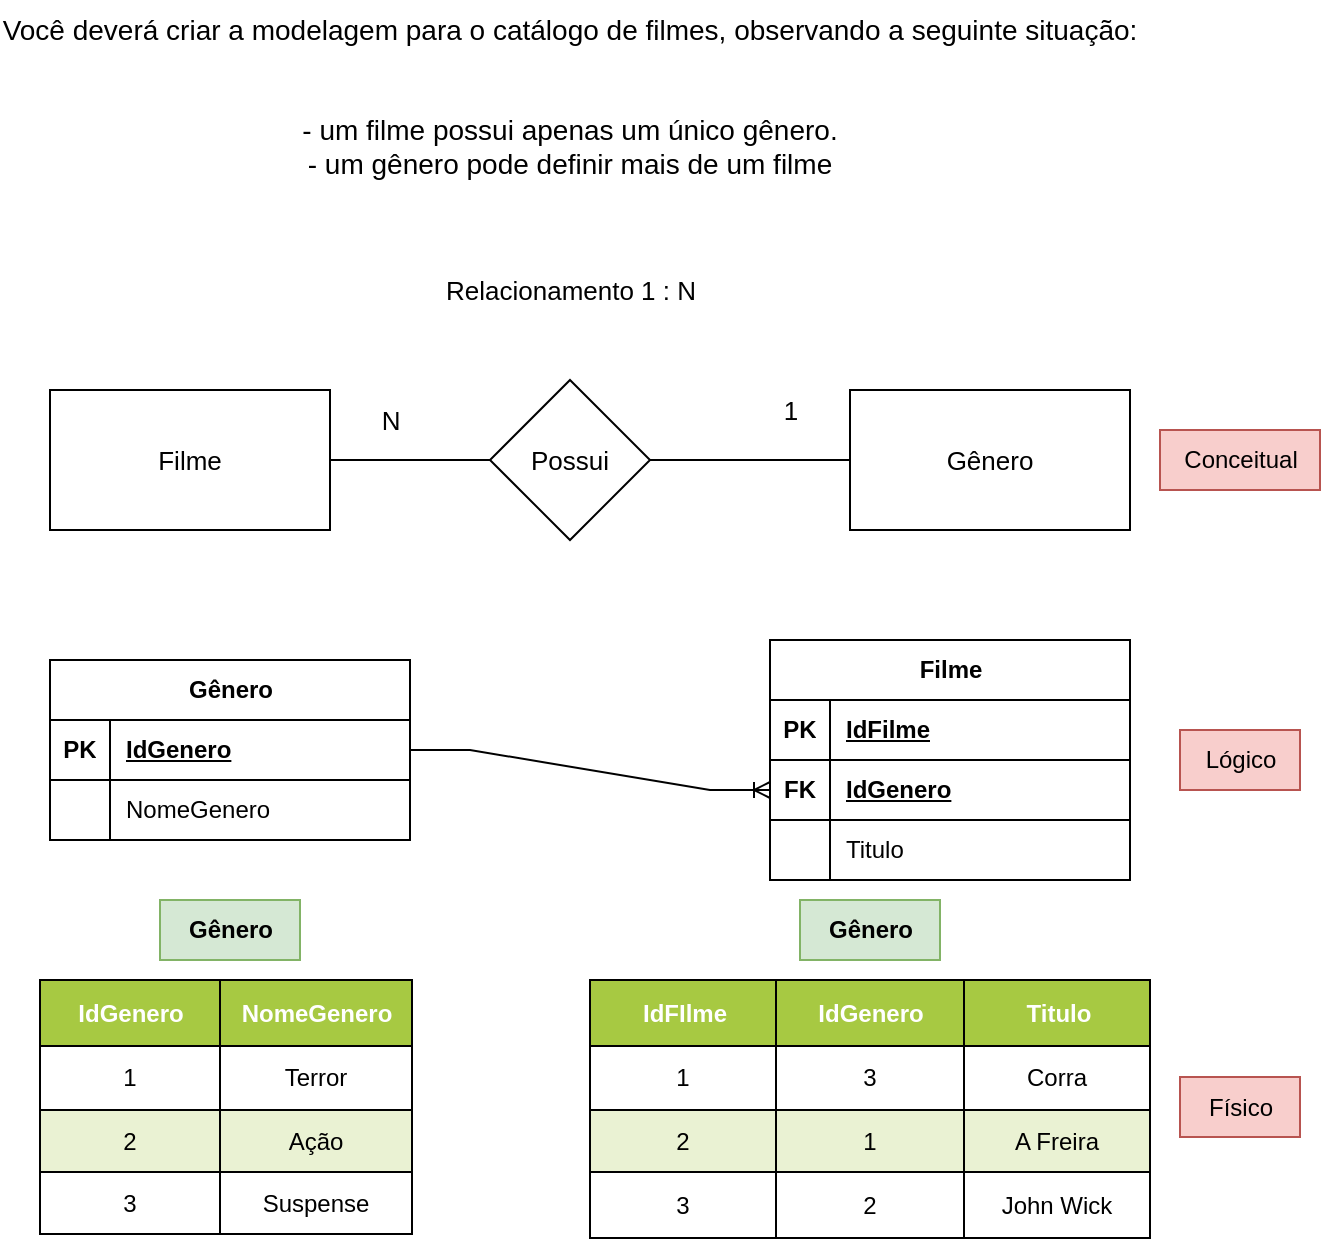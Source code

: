 <mxfile version="21.6.5" type="device">
  <diagram id="R2lEEEUBdFMjLlhIrx00" name="Page-1">
    <mxGraphModel dx="1050" dy="581" grid="1" gridSize="10" guides="1" tooltips="1" connect="1" arrows="1" fold="1" page="1" pageScale="1" pageWidth="850" pageHeight="1100" math="0" shadow="0" extFonts="Permanent Marker^https://fonts.googleapis.com/css?family=Permanent+Marker">
      <root>
        <mxCell id="0" />
        <mxCell id="1" parent="0" />
        <mxCell id="UXnOD_pZGPyxFs4ZcDwk-1" value="Você deverá criar a modelagem para o catálogo de filmes, observando a seguinte situação:&#xa;&#xa;&#xa;- um filme possui apenas um único gênero.&#xa;- um gênero pode definir mais de um filme" style="text;whiteSpace=wrap;align=center;fontSize=14;" parent="1" vertex="1">
          <mxGeometry x="130" y="30" width="570" height="110" as="geometry" />
        </mxCell>
        <mxCell id="UXnOD_pZGPyxFs4ZcDwk-2" value="&lt;font style=&quot;font-size: 13px;&quot;&gt;Filme&lt;/font&gt;" style="rounded=0;whiteSpace=wrap;html=1;" parent="1" vertex="1">
          <mxGeometry x="155" y="225" width="140" height="70" as="geometry" />
        </mxCell>
        <mxCell id="UXnOD_pZGPyxFs4ZcDwk-3" value="&lt;font style=&quot;font-size: 13px;&quot;&gt;Gênero&lt;/font&gt;" style="rounded=0;whiteSpace=wrap;html=1;" parent="1" vertex="1">
          <mxGeometry x="555" y="225" width="140" height="70" as="geometry" />
        </mxCell>
        <mxCell id="UXnOD_pZGPyxFs4ZcDwk-12" style="edgeStyle=orthogonalEdgeStyle;rounded=0;orthogonalLoop=1;jettySize=auto;html=1;exitX=0;exitY=0.5;exitDx=0;exitDy=0;endArrow=none;endFill=0;" parent="1" source="UXnOD_pZGPyxFs4ZcDwk-11" target="UXnOD_pZGPyxFs4ZcDwk-2" edge="1">
          <mxGeometry relative="1" as="geometry" />
        </mxCell>
        <mxCell id="UXnOD_pZGPyxFs4ZcDwk-13" style="edgeStyle=orthogonalEdgeStyle;rounded=0;orthogonalLoop=1;jettySize=auto;html=1;entryX=0;entryY=0.5;entryDx=0;entryDy=0;endArrow=none;endFill=0;" parent="1" source="UXnOD_pZGPyxFs4ZcDwk-11" target="UXnOD_pZGPyxFs4ZcDwk-3" edge="1">
          <mxGeometry relative="1" as="geometry" />
        </mxCell>
        <mxCell id="UXnOD_pZGPyxFs4ZcDwk-11" value="&lt;font style=&quot;font-size: 13px;&quot;&gt;Possui&lt;/font&gt;" style="rhombus;whiteSpace=wrap;html=1;" parent="1" vertex="1">
          <mxGeometry x="375" y="220" width="80" height="80" as="geometry" />
        </mxCell>
        <mxCell id="UXnOD_pZGPyxFs4ZcDwk-15" value="N" style="text;html=1;align=center;verticalAlign=middle;resizable=0;points=[];autosize=1;strokeColor=none;fillColor=none;fontSize=13;" parent="1" vertex="1">
          <mxGeometry x="310" y="225" width="30" height="30" as="geometry" />
        </mxCell>
        <mxCell id="UXnOD_pZGPyxFs4ZcDwk-16" value="1" style="text;html=1;align=center;verticalAlign=middle;resizable=0;points=[];autosize=1;strokeColor=none;fillColor=none;fontSize=13;" parent="1" vertex="1">
          <mxGeometry x="510" y="220" width="30" height="30" as="geometry" />
        </mxCell>
        <mxCell id="UXnOD_pZGPyxFs4ZcDwk-18" value="&lt;font style=&quot;font-size: 13px;&quot;&gt;Relacionamento 1 : N&lt;/font&gt;" style="text;html=1;align=center;verticalAlign=middle;resizable=0;points=[];autosize=1;strokeColor=none;fillColor=none;" parent="1" vertex="1">
          <mxGeometry x="340" y="160" width="150" height="30" as="geometry" />
        </mxCell>
        <mxCell id="M5wf6AJzeCKx1367M0Sg-1" value="Filme" style="shape=table;startSize=30;container=1;collapsible=1;childLayout=tableLayout;fixedRows=1;rowLines=0;fontStyle=1;align=center;resizeLast=1;html=1;swimlaneLine=1;" parent="1" vertex="1">
          <mxGeometry x="515" y="350" width="180" height="120" as="geometry" />
        </mxCell>
        <mxCell id="M5wf6AJzeCKx1367M0Sg-42" style="shape=tableRow;horizontal=0;startSize=0;swimlaneHead=0;swimlaneBody=0;fillColor=none;collapsible=0;dropTarget=0;points=[[0,0.5],[1,0.5]];portConstraint=eastwest;top=0;left=0;right=0;bottom=1;swimlaneLine=1;" parent="M5wf6AJzeCKx1367M0Sg-1" vertex="1">
          <mxGeometry y="30" width="180" height="30" as="geometry" />
        </mxCell>
        <mxCell id="M5wf6AJzeCKx1367M0Sg-43" value="PK" style="shape=partialRectangle;connectable=0;fillColor=none;top=0;left=0;bottom=0;right=0;fontStyle=1;overflow=hidden;whiteSpace=wrap;html=1;" parent="M5wf6AJzeCKx1367M0Sg-42" vertex="1">
          <mxGeometry width="30" height="30" as="geometry">
            <mxRectangle width="30" height="30" as="alternateBounds" />
          </mxGeometry>
        </mxCell>
        <mxCell id="M5wf6AJzeCKx1367M0Sg-44" value="IdFilme" style="shape=partialRectangle;connectable=0;fillColor=none;top=0;left=0;bottom=0;right=0;align=left;spacingLeft=6;fontStyle=5;overflow=hidden;whiteSpace=wrap;html=1;" parent="M5wf6AJzeCKx1367M0Sg-42" vertex="1">
          <mxGeometry x="30" width="150" height="30" as="geometry">
            <mxRectangle width="150" height="30" as="alternateBounds" />
          </mxGeometry>
        </mxCell>
        <mxCell id="M5wf6AJzeCKx1367M0Sg-2" value="" style="shape=tableRow;horizontal=0;startSize=0;swimlaneHead=0;swimlaneBody=0;fillColor=none;collapsible=0;dropTarget=0;points=[[0,0.5],[1,0.5]];portConstraint=eastwest;top=0;left=0;right=0;bottom=1;" parent="M5wf6AJzeCKx1367M0Sg-1" vertex="1">
          <mxGeometry y="60" width="180" height="30" as="geometry" />
        </mxCell>
        <mxCell id="M5wf6AJzeCKx1367M0Sg-3" value="FK" style="shape=partialRectangle;connectable=0;fillColor=none;top=0;left=0;bottom=0;right=0;fontStyle=1;overflow=hidden;whiteSpace=wrap;html=1;" parent="M5wf6AJzeCKx1367M0Sg-2" vertex="1">
          <mxGeometry width="30" height="30" as="geometry">
            <mxRectangle width="30" height="30" as="alternateBounds" />
          </mxGeometry>
        </mxCell>
        <mxCell id="M5wf6AJzeCKx1367M0Sg-4" value="IdGenero" style="shape=partialRectangle;connectable=0;fillColor=none;top=0;left=0;bottom=0;right=0;align=left;spacingLeft=6;fontStyle=5;overflow=hidden;whiteSpace=wrap;html=1;" parent="M5wf6AJzeCKx1367M0Sg-2" vertex="1">
          <mxGeometry x="30" width="150" height="30" as="geometry">
            <mxRectangle width="150" height="30" as="alternateBounds" />
          </mxGeometry>
        </mxCell>
        <mxCell id="M5wf6AJzeCKx1367M0Sg-5" value="" style="shape=tableRow;horizontal=0;startSize=0;swimlaneHead=0;swimlaneBody=0;fillColor=none;collapsible=0;dropTarget=0;points=[[0,0.5],[1,0.5]];portConstraint=eastwest;top=0;left=0;right=0;bottom=0;" parent="M5wf6AJzeCKx1367M0Sg-1" vertex="1">
          <mxGeometry y="90" width="180" height="30" as="geometry" />
        </mxCell>
        <mxCell id="M5wf6AJzeCKx1367M0Sg-6" value="" style="shape=partialRectangle;connectable=0;fillColor=none;top=0;left=0;bottom=0;right=0;editable=1;overflow=hidden;whiteSpace=wrap;html=1;" parent="M5wf6AJzeCKx1367M0Sg-5" vertex="1">
          <mxGeometry width="30" height="30" as="geometry">
            <mxRectangle width="30" height="30" as="alternateBounds" />
          </mxGeometry>
        </mxCell>
        <mxCell id="M5wf6AJzeCKx1367M0Sg-7" value="Titulo" style="shape=partialRectangle;connectable=0;fillColor=none;top=0;left=0;bottom=0;right=0;align=left;spacingLeft=6;overflow=hidden;whiteSpace=wrap;html=1;" parent="M5wf6AJzeCKx1367M0Sg-5" vertex="1">
          <mxGeometry x="30" width="150" height="30" as="geometry">
            <mxRectangle width="150" height="30" as="alternateBounds" />
          </mxGeometry>
        </mxCell>
        <mxCell id="M5wf6AJzeCKx1367M0Sg-48" value="Gênero" style="shape=table;startSize=30;container=1;collapsible=1;childLayout=tableLayout;fixedRows=1;rowLines=0;fontStyle=1;align=center;resizeLast=1;html=1;swimlaneLine=1;" parent="1" vertex="1">
          <mxGeometry x="155" y="360" width="180" height="90" as="geometry" />
        </mxCell>
        <mxCell id="M5wf6AJzeCKx1367M0Sg-52" value="" style="shape=tableRow;horizontal=0;startSize=0;swimlaneHead=0;swimlaneBody=0;fillColor=none;collapsible=0;dropTarget=0;points=[[0,0.5],[1,0.5]];portConstraint=eastwest;top=0;left=0;right=0;bottom=1;" parent="M5wf6AJzeCKx1367M0Sg-48" vertex="1">
          <mxGeometry y="30" width="180" height="30" as="geometry" />
        </mxCell>
        <mxCell id="M5wf6AJzeCKx1367M0Sg-53" value="PK" style="shape=partialRectangle;connectable=0;fillColor=none;top=0;left=0;bottom=0;right=0;fontStyle=1;overflow=hidden;whiteSpace=wrap;html=1;" parent="M5wf6AJzeCKx1367M0Sg-52" vertex="1">
          <mxGeometry width="30" height="30" as="geometry">
            <mxRectangle width="30" height="30" as="alternateBounds" />
          </mxGeometry>
        </mxCell>
        <mxCell id="M5wf6AJzeCKx1367M0Sg-54" value="IdGenero" style="shape=partialRectangle;connectable=0;fillColor=none;top=0;left=0;bottom=0;right=0;align=left;spacingLeft=6;fontStyle=5;overflow=hidden;whiteSpace=wrap;html=1;" parent="M5wf6AJzeCKx1367M0Sg-52" vertex="1">
          <mxGeometry x="30" width="150" height="30" as="geometry">
            <mxRectangle width="150" height="30" as="alternateBounds" />
          </mxGeometry>
        </mxCell>
        <mxCell id="M5wf6AJzeCKx1367M0Sg-55" value="" style="shape=tableRow;horizontal=0;startSize=0;swimlaneHead=0;swimlaneBody=0;fillColor=none;collapsible=0;dropTarget=0;points=[[0,0.5],[1,0.5]];portConstraint=eastwest;top=0;left=0;right=0;bottom=0;" parent="M5wf6AJzeCKx1367M0Sg-48" vertex="1">
          <mxGeometry y="60" width="180" height="30" as="geometry" />
        </mxCell>
        <mxCell id="M5wf6AJzeCKx1367M0Sg-56" value="" style="shape=partialRectangle;connectable=0;fillColor=none;top=0;left=0;bottom=0;right=0;editable=1;overflow=hidden;whiteSpace=wrap;html=1;" parent="M5wf6AJzeCKx1367M0Sg-55" vertex="1">
          <mxGeometry width="30" height="30" as="geometry">
            <mxRectangle width="30" height="30" as="alternateBounds" />
          </mxGeometry>
        </mxCell>
        <mxCell id="M5wf6AJzeCKx1367M0Sg-57" value="NomeGenero" style="shape=partialRectangle;connectable=0;fillColor=none;top=0;left=0;bottom=0;right=0;align=left;spacingLeft=6;overflow=hidden;whiteSpace=wrap;html=1;" parent="M5wf6AJzeCKx1367M0Sg-55" vertex="1">
          <mxGeometry x="30" width="150" height="30" as="geometry">
            <mxRectangle width="150" height="30" as="alternateBounds" />
          </mxGeometry>
        </mxCell>
        <mxCell id="M5wf6AJzeCKx1367M0Sg-58" value="" style="edgeStyle=entityRelationEdgeStyle;fontSize=12;html=1;endArrow=ERoneToMany;rounded=0;exitX=1;exitY=0.5;exitDx=0;exitDy=0;entryX=0;entryY=0.5;entryDx=0;entryDy=0;" parent="1" source="M5wf6AJzeCKx1367M0Sg-52" target="M5wf6AJzeCKx1367M0Sg-2" edge="1">
          <mxGeometry width="100" height="100" relative="1" as="geometry">
            <mxPoint x="380" y="440.0" as="sourcePoint" />
            <mxPoint x="470" y="370" as="targetPoint" />
            <Array as="points">
              <mxPoint x="430" y="490.0" />
            </Array>
          </mxGeometry>
        </mxCell>
        <mxCell id="M5wf6AJzeCKx1367M0Sg-59" value="Conceitual" style="text;html=1;align=center;verticalAlign=middle;resizable=0;points=[];autosize=1;strokeColor=#b85450;fillColor=#f8cecc;" parent="1" vertex="1">
          <mxGeometry x="710" y="245" width="80" height="30" as="geometry" />
        </mxCell>
        <mxCell id="M5wf6AJzeCKx1367M0Sg-60" value="Lógico" style="text;html=1;align=center;verticalAlign=middle;resizable=0;points=[];autosize=1;strokeColor=#b85450;fillColor=#f8cecc;" parent="1" vertex="1">
          <mxGeometry x="720" y="395" width="60" height="30" as="geometry" />
        </mxCell>
        <mxCell id="M5wf6AJzeCKx1367M0Sg-61" value="Assets" style="childLayout=tableLayout;recursiveResize=0;shadow=0;fillColor=#FFFFFF;" parent="1" vertex="1">
          <mxGeometry x="150" y="520" width="186" height="127" as="geometry" />
        </mxCell>
        <mxCell id="M5wf6AJzeCKx1367M0Sg-62" style="shape=tableRow;horizontal=0;startSize=0;swimlaneHead=0;swimlaneBody=0;top=0;left=0;bottom=0;right=0;dropTarget=0;collapsible=0;recursiveResize=0;expand=0;fontStyle=0;strokeColor=inherit;fillColor=#ffffff;" parent="M5wf6AJzeCKx1367M0Sg-61" vertex="1">
          <mxGeometry width="186" height="33" as="geometry" />
        </mxCell>
        <mxCell id="M5wf6AJzeCKx1367M0Sg-63" value="IdGenero" style="connectable=0;recursiveResize=0;strokeColor=inherit;fillColor=#A7C942;align=center;fontStyle=1;fontColor=#FFFFFF;html=1;" parent="M5wf6AJzeCKx1367M0Sg-62" vertex="1">
          <mxGeometry width="90" height="33" as="geometry">
            <mxRectangle width="90" height="33" as="alternateBounds" />
          </mxGeometry>
        </mxCell>
        <mxCell id="M5wf6AJzeCKx1367M0Sg-65" value="NomeGenero" style="connectable=0;recursiveResize=0;strokeColor=inherit;fillColor=#A7C942;align=center;fontStyle=1;fontColor=#FFFFFF;html=1;" parent="M5wf6AJzeCKx1367M0Sg-62" vertex="1">
          <mxGeometry x="90" width="96" height="33" as="geometry">
            <mxRectangle width="96" height="33" as="alternateBounds" />
          </mxGeometry>
        </mxCell>
        <mxCell id="M5wf6AJzeCKx1367M0Sg-66" value="" style="shape=tableRow;horizontal=0;startSize=0;swimlaneHead=0;swimlaneBody=0;top=0;left=0;bottom=0;right=0;dropTarget=0;collapsible=0;recursiveResize=0;expand=0;fontStyle=0;strokeColor=inherit;fillColor=#ffffff;" parent="M5wf6AJzeCKx1367M0Sg-61" vertex="1">
          <mxGeometry y="33" width="186" height="32" as="geometry" />
        </mxCell>
        <mxCell id="M5wf6AJzeCKx1367M0Sg-67" value="1" style="connectable=0;recursiveResize=0;strokeColor=inherit;fillColor=inherit;align=center;whiteSpace=wrap;html=1;" parent="M5wf6AJzeCKx1367M0Sg-66" vertex="1">
          <mxGeometry width="90" height="32" as="geometry">
            <mxRectangle width="90" height="32" as="alternateBounds" />
          </mxGeometry>
        </mxCell>
        <mxCell id="M5wf6AJzeCKx1367M0Sg-69" value="Terror" style="connectable=0;recursiveResize=0;strokeColor=inherit;fillColor=inherit;align=center;whiteSpace=wrap;html=1;" parent="M5wf6AJzeCKx1367M0Sg-66" vertex="1">
          <mxGeometry x="90" width="96" height="32" as="geometry">
            <mxRectangle width="96" height="32" as="alternateBounds" />
          </mxGeometry>
        </mxCell>
        <mxCell id="M5wf6AJzeCKx1367M0Sg-70" value="" style="shape=tableRow;horizontal=0;startSize=0;swimlaneHead=0;swimlaneBody=0;top=0;left=0;bottom=0;right=0;dropTarget=0;collapsible=0;recursiveResize=0;expand=0;fontStyle=1;strokeColor=inherit;fillColor=#EAF2D3;" parent="M5wf6AJzeCKx1367M0Sg-61" vertex="1">
          <mxGeometry y="65" width="186" height="31" as="geometry" />
        </mxCell>
        <mxCell id="M5wf6AJzeCKx1367M0Sg-71" value="2" style="connectable=0;recursiveResize=0;strokeColor=inherit;fillColor=inherit;whiteSpace=wrap;html=1;" parent="M5wf6AJzeCKx1367M0Sg-70" vertex="1">
          <mxGeometry width="90" height="31" as="geometry">
            <mxRectangle width="90" height="31" as="alternateBounds" />
          </mxGeometry>
        </mxCell>
        <mxCell id="M5wf6AJzeCKx1367M0Sg-73" value="Ação" style="connectable=0;recursiveResize=0;strokeColor=inherit;fillColor=inherit;whiteSpace=wrap;html=1;" parent="M5wf6AJzeCKx1367M0Sg-70" vertex="1">
          <mxGeometry x="90" width="96" height="31" as="geometry">
            <mxRectangle width="96" height="31" as="alternateBounds" />
          </mxGeometry>
        </mxCell>
        <mxCell id="M5wf6AJzeCKx1367M0Sg-78" value="" style="shape=tableRow;horizontal=0;startSize=0;swimlaneHead=0;swimlaneBody=0;top=0;left=0;bottom=0;right=0;dropTarget=0;collapsible=0;recursiveResize=0;expand=0;fontStyle=1;strokeColor=inherit;fillColor=#EAF2D3;" parent="M5wf6AJzeCKx1367M0Sg-61" vertex="1">
          <mxGeometry y="96" width="186" height="31" as="geometry" />
        </mxCell>
        <mxCell id="M5wf6AJzeCKx1367M0Sg-79" value="3" style="connectable=0;recursiveResize=0;whiteSpace=wrap;html=1;" parent="M5wf6AJzeCKx1367M0Sg-78" vertex="1">
          <mxGeometry width="90" height="31" as="geometry">
            <mxRectangle width="90" height="31" as="alternateBounds" />
          </mxGeometry>
        </mxCell>
        <mxCell id="M5wf6AJzeCKx1367M0Sg-81" value="Suspense" style="connectable=0;recursiveResize=0;whiteSpace=wrap;html=1;" parent="M5wf6AJzeCKx1367M0Sg-78" vertex="1">
          <mxGeometry x="90" width="96" height="31" as="geometry">
            <mxRectangle width="96" height="31" as="alternateBounds" />
          </mxGeometry>
        </mxCell>
        <mxCell id="M5wf6AJzeCKx1367M0Sg-106" value="Assets" style="childLayout=tableLayout;recursiveResize=0;shadow=0;" parent="1" vertex="1">
          <mxGeometry x="425" y="520" width="280" height="129" as="geometry" />
        </mxCell>
        <mxCell id="M5wf6AJzeCKx1367M0Sg-107" style="shape=tableRow;horizontal=0;startSize=0;swimlaneHead=0;swimlaneBody=0;top=0;left=0;bottom=0;right=0;dropTarget=0;collapsible=0;recursiveResize=0;expand=0;fontStyle=0;strokeColor=inherit;fillColor=#ffffff;" parent="M5wf6AJzeCKx1367M0Sg-106" vertex="1">
          <mxGeometry width="280" height="33" as="geometry" />
        </mxCell>
        <mxCell id="M5wf6AJzeCKx1367M0Sg-108" value="IdFIlme" style="connectable=0;recursiveResize=0;strokeColor=inherit;fillColor=#A7C942;align=center;fontStyle=1;fontColor=#FFFFFF;html=1;" parent="M5wf6AJzeCKx1367M0Sg-107" vertex="1">
          <mxGeometry width="93" height="33" as="geometry">
            <mxRectangle width="93" height="33" as="alternateBounds" />
          </mxGeometry>
        </mxCell>
        <mxCell id="M5wf6AJzeCKx1367M0Sg-109" value="IdGenero" style="connectable=0;recursiveResize=0;strokeColor=inherit;fillColor=#A7C942;align=center;fontStyle=1;fontColor=#FFFFFF;html=1;" parent="M5wf6AJzeCKx1367M0Sg-107" vertex="1">
          <mxGeometry x="93" width="94" height="33" as="geometry">
            <mxRectangle width="94" height="33" as="alternateBounds" />
          </mxGeometry>
        </mxCell>
        <mxCell id="M5wf6AJzeCKx1367M0Sg-110" value="Titulo" style="connectable=0;recursiveResize=0;strokeColor=inherit;fillColor=#A7C942;align=center;fontStyle=1;fontColor=#FFFFFF;html=1;" parent="M5wf6AJzeCKx1367M0Sg-107" vertex="1">
          <mxGeometry x="187" width="93" height="33" as="geometry">
            <mxRectangle width="93" height="33" as="alternateBounds" />
          </mxGeometry>
        </mxCell>
        <mxCell id="M5wf6AJzeCKx1367M0Sg-111" value="" style="shape=tableRow;horizontal=0;startSize=0;swimlaneHead=0;swimlaneBody=0;top=0;left=0;bottom=0;right=0;dropTarget=0;collapsible=0;recursiveResize=0;expand=0;fontStyle=0;strokeColor=inherit;fillColor=#ffffff;" parent="M5wf6AJzeCKx1367M0Sg-106" vertex="1">
          <mxGeometry y="33" width="280" height="32" as="geometry" />
        </mxCell>
        <mxCell id="M5wf6AJzeCKx1367M0Sg-112" value="1" style="connectable=0;recursiveResize=0;strokeColor=inherit;fillColor=inherit;align=center;whiteSpace=wrap;html=1;" parent="M5wf6AJzeCKx1367M0Sg-111" vertex="1">
          <mxGeometry width="93" height="32" as="geometry">
            <mxRectangle width="93" height="32" as="alternateBounds" />
          </mxGeometry>
        </mxCell>
        <mxCell id="M5wf6AJzeCKx1367M0Sg-113" value="3" style="connectable=0;recursiveResize=0;strokeColor=inherit;fillColor=inherit;align=center;whiteSpace=wrap;html=1;" parent="M5wf6AJzeCKx1367M0Sg-111" vertex="1">
          <mxGeometry x="93" width="94" height="32" as="geometry">
            <mxRectangle width="94" height="32" as="alternateBounds" />
          </mxGeometry>
        </mxCell>
        <mxCell id="M5wf6AJzeCKx1367M0Sg-114" value="Corra" style="connectable=0;recursiveResize=0;strokeColor=inherit;fillColor=inherit;align=center;whiteSpace=wrap;html=1;" parent="M5wf6AJzeCKx1367M0Sg-111" vertex="1">
          <mxGeometry x="187" width="93" height="32" as="geometry">
            <mxRectangle width="93" height="32" as="alternateBounds" />
          </mxGeometry>
        </mxCell>
        <mxCell id="M5wf6AJzeCKx1367M0Sg-115" value="" style="shape=tableRow;horizontal=0;startSize=0;swimlaneHead=0;swimlaneBody=0;top=0;left=0;bottom=0;right=0;dropTarget=0;collapsible=0;recursiveResize=0;expand=0;fontStyle=1;strokeColor=inherit;fillColor=#EAF2D3;" parent="M5wf6AJzeCKx1367M0Sg-106" vertex="1">
          <mxGeometry y="65" width="280" height="31" as="geometry" />
        </mxCell>
        <mxCell id="M5wf6AJzeCKx1367M0Sg-116" value="2" style="connectable=0;recursiveResize=0;strokeColor=inherit;fillColor=inherit;whiteSpace=wrap;html=1;" parent="M5wf6AJzeCKx1367M0Sg-115" vertex="1">
          <mxGeometry width="93" height="31" as="geometry">
            <mxRectangle width="93" height="31" as="alternateBounds" />
          </mxGeometry>
        </mxCell>
        <mxCell id="M5wf6AJzeCKx1367M0Sg-117" value="1" style="connectable=0;recursiveResize=0;strokeColor=inherit;fillColor=inherit;whiteSpace=wrap;html=1;" parent="M5wf6AJzeCKx1367M0Sg-115" vertex="1">
          <mxGeometry x="93" width="94" height="31" as="geometry">
            <mxRectangle width="94" height="31" as="alternateBounds" />
          </mxGeometry>
        </mxCell>
        <mxCell id="M5wf6AJzeCKx1367M0Sg-118" value="A Freira" style="connectable=0;recursiveResize=0;strokeColor=inherit;fillColor=inherit;whiteSpace=wrap;html=1;" parent="M5wf6AJzeCKx1367M0Sg-115" vertex="1">
          <mxGeometry x="187" width="93" height="31" as="geometry">
            <mxRectangle width="93" height="31" as="alternateBounds" />
          </mxGeometry>
        </mxCell>
        <mxCell id="M5wf6AJzeCKx1367M0Sg-119" value="" style="shape=tableRow;horizontal=0;startSize=0;swimlaneHead=0;swimlaneBody=0;top=0;left=0;bottom=0;right=0;dropTarget=0;collapsible=0;recursiveResize=0;expand=0;fontStyle=0;strokeColor=inherit;fillColor=#ffffff;" parent="M5wf6AJzeCKx1367M0Sg-106" vertex="1">
          <mxGeometry y="96" width="280" height="33" as="geometry" />
        </mxCell>
        <mxCell id="M5wf6AJzeCKx1367M0Sg-120" value="3" style="connectable=0;recursiveResize=0;strokeColor=inherit;fillColor=inherit;fontStyle=0;align=center;whiteSpace=wrap;html=1;" parent="M5wf6AJzeCKx1367M0Sg-119" vertex="1">
          <mxGeometry width="93" height="33" as="geometry">
            <mxRectangle width="93" height="33" as="alternateBounds" />
          </mxGeometry>
        </mxCell>
        <mxCell id="M5wf6AJzeCKx1367M0Sg-121" value="2" style="connectable=0;recursiveResize=0;strokeColor=inherit;fillColor=inherit;fontStyle=0;align=center;whiteSpace=wrap;html=1;" parent="M5wf6AJzeCKx1367M0Sg-119" vertex="1">
          <mxGeometry x="93" width="94" height="33" as="geometry">
            <mxRectangle width="94" height="33" as="alternateBounds" />
          </mxGeometry>
        </mxCell>
        <mxCell id="M5wf6AJzeCKx1367M0Sg-122" value="John Wick" style="connectable=0;recursiveResize=0;strokeColor=inherit;fillColor=inherit;fontStyle=0;align=center;whiteSpace=wrap;html=1;" parent="M5wf6AJzeCKx1367M0Sg-119" vertex="1">
          <mxGeometry x="187" width="93" height="33" as="geometry">
            <mxRectangle width="93" height="33" as="alternateBounds" />
          </mxGeometry>
        </mxCell>
        <mxCell id="M5wf6AJzeCKx1367M0Sg-127" value="Físico" style="text;html=1;align=center;verticalAlign=middle;resizable=0;points=[];autosize=1;strokeColor=#b85450;fillColor=#f8cecc;" parent="1" vertex="1">
          <mxGeometry x="720" y="568.5" width="60" height="30" as="geometry" />
        </mxCell>
        <mxCell id="JfoY_fUpJ-Edv0TszmGg-4" value="&lt;b&gt;Gênero&lt;/b&gt;" style="text;html=1;align=center;verticalAlign=middle;resizable=0;points=[];autosize=1;strokeColor=#82b366;fillColor=#d5e8d4;" vertex="1" parent="1">
          <mxGeometry x="210" y="480" width="70" height="30" as="geometry" />
        </mxCell>
        <mxCell id="JfoY_fUpJ-Edv0TszmGg-5" value="&lt;b&gt;Gênero&lt;/b&gt;" style="text;html=1;align=center;verticalAlign=middle;resizable=0;points=[];autosize=1;strokeColor=#82b366;fillColor=#d5e8d4;" vertex="1" parent="1">
          <mxGeometry x="530" y="480" width="70" height="30" as="geometry" />
        </mxCell>
      </root>
    </mxGraphModel>
  </diagram>
</mxfile>
